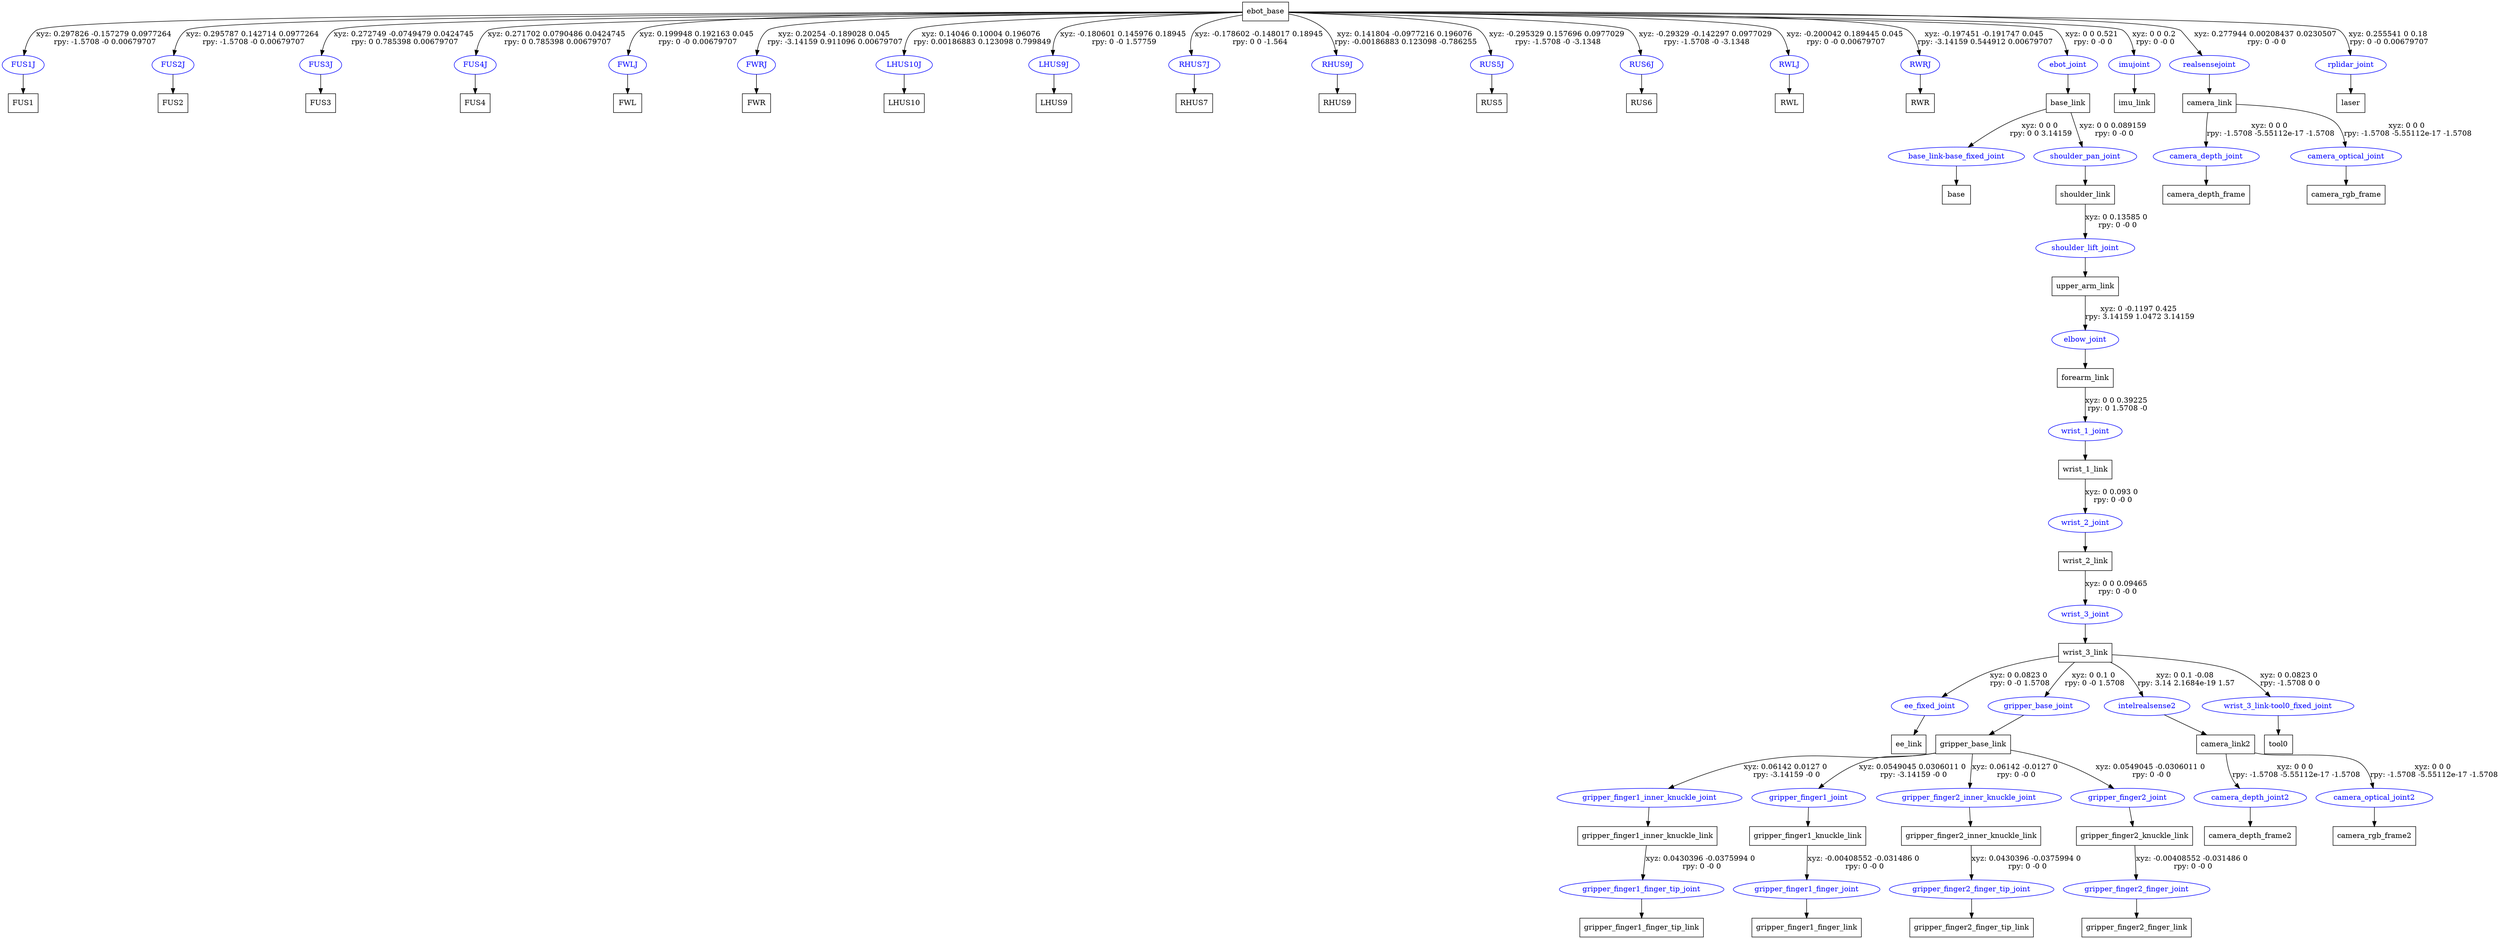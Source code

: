 digraph G {
node [shape=box];
"ebot_base" [label="ebot_base"];
"FUS1" [label="FUS1"];
"FUS2" [label="FUS2"];
"FUS3" [label="FUS3"];
"FUS4" [label="FUS4"];
"FWL" [label="FWL"];
"FWR" [label="FWR"];
"LHUS10" [label="LHUS10"];
"LHUS9" [label="LHUS9"];
"RHUS7" [label="RHUS7"];
"RHUS9" [label="RHUS9"];
"RUS5" [label="RUS5"];
"RUS6" [label="RUS6"];
"RWL" [label="RWL"];
"RWR" [label="RWR"];
"base_link" [label="base_link"];
"base" [label="base"];
"shoulder_link" [label="shoulder_link"];
"upper_arm_link" [label="upper_arm_link"];
"forearm_link" [label="forearm_link"];
"wrist_1_link" [label="wrist_1_link"];
"wrist_2_link" [label="wrist_2_link"];
"wrist_3_link" [label="wrist_3_link"];
"ee_link" [label="ee_link"];
"gripper_base_link" [label="gripper_base_link"];
"gripper_finger1_inner_knuckle_link" [label="gripper_finger1_inner_knuckle_link"];
"gripper_finger1_finger_tip_link" [label="gripper_finger1_finger_tip_link"];
"gripper_finger1_knuckle_link" [label="gripper_finger1_knuckle_link"];
"gripper_finger1_finger_link" [label="gripper_finger1_finger_link"];
"gripper_finger2_inner_knuckle_link" [label="gripper_finger2_inner_knuckle_link"];
"gripper_finger2_finger_tip_link" [label="gripper_finger2_finger_tip_link"];
"gripper_finger2_knuckle_link" [label="gripper_finger2_knuckle_link"];
"gripper_finger2_finger_link" [label="gripper_finger2_finger_link"];
"camera_link2" [label="camera_link2"];
"camera_depth_frame2" [label="camera_depth_frame2"];
"camera_rgb_frame2" [label="camera_rgb_frame2"];
"tool0" [label="tool0"];
"imu_link" [label="imu_link"];
"camera_link" [label="camera_link"];
"camera_depth_frame" [label="camera_depth_frame"];
"camera_rgb_frame" [label="camera_rgb_frame"];
"laser" [label="laser"];
node [shape=ellipse, color=blue, fontcolor=blue];
"ebot_base" -> "FUS1J" [label="xyz: 0.297826 -0.157279 0.0977264 \nrpy: -1.5708 -0 0.00679707"]
"FUS1J" -> "FUS1"
"ebot_base" -> "FUS2J" [label="xyz: 0.295787 0.142714 0.0977264 \nrpy: -1.5708 -0 0.00679707"]
"FUS2J" -> "FUS2"
"ebot_base" -> "FUS3J" [label="xyz: 0.272749 -0.0749479 0.0424745 \nrpy: 0 0.785398 0.00679707"]
"FUS3J" -> "FUS3"
"ebot_base" -> "FUS4J" [label="xyz: 0.271702 0.0790486 0.0424745 \nrpy: 0 0.785398 0.00679707"]
"FUS4J" -> "FUS4"
"ebot_base" -> "FWLJ" [label="xyz: 0.199948 0.192163 0.045 \nrpy: 0 -0 0.00679707"]
"FWLJ" -> "FWL"
"ebot_base" -> "FWRJ" [label="xyz: 0.20254 -0.189028 0.045 \nrpy: -3.14159 0.911096 0.00679707"]
"FWRJ" -> "FWR"
"ebot_base" -> "LHUS10J" [label="xyz: 0.14046 0.10004 0.196076 \nrpy: 0.00186883 0.123098 0.799849"]
"LHUS10J" -> "LHUS10"
"ebot_base" -> "LHUS9J" [label="xyz: -0.180601 0.145976 0.18945 \nrpy: 0 -0 1.57759"]
"LHUS9J" -> "LHUS9"
"ebot_base" -> "RHUS7J" [label="xyz: -0.178602 -0.148017 0.18945 \nrpy: 0 0 -1.564"]
"RHUS7J" -> "RHUS7"
"ebot_base" -> "RHUS9J" [label="xyz: 0.141804 -0.0977216 0.196076 \nrpy: -0.00186883 0.123098 -0.786255"]
"RHUS9J" -> "RHUS9"
"ebot_base" -> "RUS5J" [label="xyz: -0.295329 0.157696 0.0977029 \nrpy: -1.5708 -0 -3.1348"]
"RUS5J" -> "RUS5"
"ebot_base" -> "RUS6J" [label="xyz: -0.29329 -0.142297 0.0977029 \nrpy: -1.5708 -0 -3.1348"]
"RUS6J" -> "RUS6"
"ebot_base" -> "RWLJ" [label="xyz: -0.200042 0.189445 0.045 \nrpy: 0 -0 0.00679707"]
"RWLJ" -> "RWL"
"ebot_base" -> "RWRJ" [label="xyz: -0.197451 -0.191747 0.045 \nrpy: -3.14159 0.544912 0.00679707"]
"RWRJ" -> "RWR"
"ebot_base" -> "ebot_joint" [label="xyz: 0 0 0.521 \nrpy: 0 -0 0"]
"ebot_joint" -> "base_link"
"base_link" -> "base_link-base_fixed_joint" [label="xyz: 0 0 0 \nrpy: 0 0 3.14159"]
"base_link-base_fixed_joint" -> "base"
"base_link" -> "shoulder_pan_joint" [label="xyz: 0 0 0.089159 \nrpy: 0 -0 0"]
"shoulder_pan_joint" -> "shoulder_link"
"shoulder_link" -> "shoulder_lift_joint" [label="xyz: 0 0.13585 0 \nrpy: 0 -0 0"]
"shoulder_lift_joint" -> "upper_arm_link"
"upper_arm_link" -> "elbow_joint" [label="xyz: 0 -0.1197 0.425 \nrpy: 3.14159 1.0472 3.14159"]
"elbow_joint" -> "forearm_link"
"forearm_link" -> "wrist_1_joint" [label="xyz: 0 0 0.39225 \nrpy: 0 1.5708 -0"]
"wrist_1_joint" -> "wrist_1_link"
"wrist_1_link" -> "wrist_2_joint" [label="xyz: 0 0.093 0 \nrpy: 0 -0 0"]
"wrist_2_joint" -> "wrist_2_link"
"wrist_2_link" -> "wrist_3_joint" [label="xyz: 0 0 0.09465 \nrpy: 0 -0 0"]
"wrist_3_joint" -> "wrist_3_link"
"wrist_3_link" -> "ee_fixed_joint" [label="xyz: 0 0.0823 0 \nrpy: 0 -0 1.5708"]
"ee_fixed_joint" -> "ee_link"
"wrist_3_link" -> "gripper_base_joint" [label="xyz: 0 0.1 0 \nrpy: 0 -0 1.5708"]
"gripper_base_joint" -> "gripper_base_link"
"gripper_base_link" -> "gripper_finger1_inner_knuckle_joint" [label="xyz: 0.06142 0.0127 0 \nrpy: -3.14159 -0 0"]
"gripper_finger1_inner_knuckle_joint" -> "gripper_finger1_inner_knuckle_link"
"gripper_finger1_inner_knuckle_link" -> "gripper_finger1_finger_tip_joint" [label="xyz: 0.0430396 -0.0375994 0 \nrpy: 0 -0 0"]
"gripper_finger1_finger_tip_joint" -> "gripper_finger1_finger_tip_link"
"gripper_base_link" -> "gripper_finger1_joint" [label="xyz: 0.0549045 0.0306011 0 \nrpy: -3.14159 -0 0"]
"gripper_finger1_joint" -> "gripper_finger1_knuckle_link"
"gripper_finger1_knuckle_link" -> "gripper_finger1_finger_joint" [label="xyz: -0.00408552 -0.031486 0 \nrpy: 0 -0 0"]
"gripper_finger1_finger_joint" -> "gripper_finger1_finger_link"
"gripper_base_link" -> "gripper_finger2_inner_knuckle_joint" [label="xyz: 0.06142 -0.0127 0 \nrpy: 0 -0 0"]
"gripper_finger2_inner_knuckle_joint" -> "gripper_finger2_inner_knuckle_link"
"gripper_finger2_inner_knuckle_link" -> "gripper_finger2_finger_tip_joint" [label="xyz: 0.0430396 -0.0375994 0 \nrpy: 0 -0 0"]
"gripper_finger2_finger_tip_joint" -> "gripper_finger2_finger_tip_link"
"gripper_base_link" -> "gripper_finger2_joint" [label="xyz: 0.0549045 -0.0306011 0 \nrpy: 0 -0 0"]
"gripper_finger2_joint" -> "gripper_finger2_knuckle_link"
"gripper_finger2_knuckle_link" -> "gripper_finger2_finger_joint" [label="xyz: -0.00408552 -0.031486 0 \nrpy: 0 -0 0"]
"gripper_finger2_finger_joint" -> "gripper_finger2_finger_link"
"wrist_3_link" -> "intelrealsense2" [label="xyz: 0 0.1 -0.08 \nrpy: 3.14 2.1684e-19 1.57"]
"intelrealsense2" -> "camera_link2"
"camera_link2" -> "camera_depth_joint2" [label="xyz: 0 0 0 \nrpy: -1.5708 -5.55112e-17 -1.5708"]
"camera_depth_joint2" -> "camera_depth_frame2"
"camera_link2" -> "camera_optical_joint2" [label="xyz: 0 0 0 \nrpy: -1.5708 -5.55112e-17 -1.5708"]
"camera_optical_joint2" -> "camera_rgb_frame2"
"wrist_3_link" -> "wrist_3_link-tool0_fixed_joint" [label="xyz: 0 0.0823 0 \nrpy: -1.5708 0 0"]
"wrist_3_link-tool0_fixed_joint" -> "tool0"
"ebot_base" -> "imujoint" [label="xyz: 0 0 0.2 \nrpy: 0 -0 0"]
"imujoint" -> "imu_link"
"ebot_base" -> "realsensejoint" [label="xyz: 0.277944 0.00208437 0.0230507 \nrpy: 0 -0 0"]
"realsensejoint" -> "camera_link"
"camera_link" -> "camera_depth_joint" [label="xyz: 0 0 0 \nrpy: -1.5708 -5.55112e-17 -1.5708"]
"camera_depth_joint" -> "camera_depth_frame"
"camera_link" -> "camera_optical_joint" [label="xyz: 0 0 0 \nrpy: -1.5708 -5.55112e-17 -1.5708"]
"camera_optical_joint" -> "camera_rgb_frame"
"ebot_base" -> "rplidar_joint" [label="xyz: 0.255541 0 0.18 \nrpy: 0 -0 0.00679707"]
"rplidar_joint" -> "laser"
}
